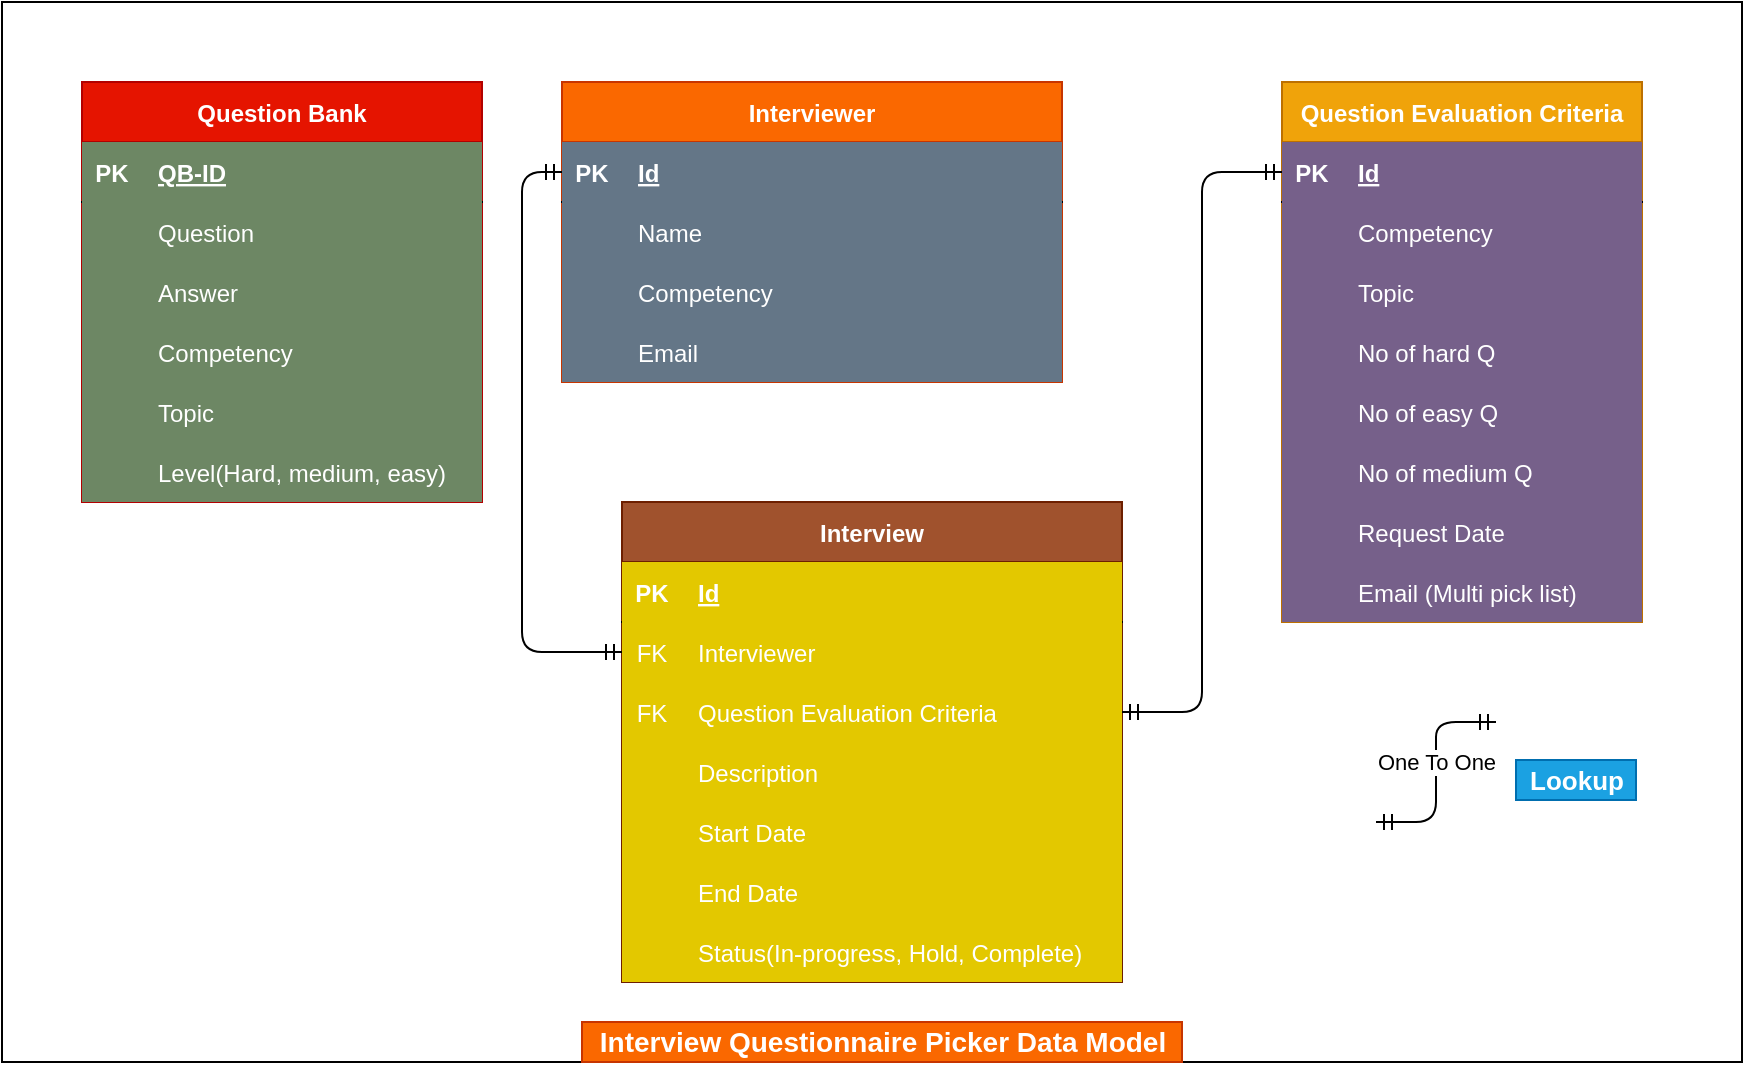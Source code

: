 <mxfile version="14.1.8" type="device"><diagram id="R2lEEEUBdFMjLlhIrx00" name="Page-1"><mxGraphModel dx="924" dy="474" grid="1" gridSize="10" guides="1" tooltips="1" connect="1" arrows="1" fold="1" page="1" pageScale="1" pageWidth="850" pageHeight="1100" math="0" shadow="0" extFonts="Permanent Marker^https://fonts.googleapis.com/css?family=Permanent+Marker"><root><mxCell id="0"/><mxCell id="1" parent="0"/><mxCell id="s-LgafWONnvlrmJ7wHZC-63" value="" style="rounded=0;whiteSpace=wrap;html=1;" vertex="1" parent="1"><mxGeometry y="40" width="870" height="530" as="geometry"/></mxCell><mxCell id="C-vyLk0tnHw3VtMMgP7b-2" value="Interviewer" style="shape=table;startSize=30;container=1;collapsible=1;childLayout=tableLayout;fixedRows=1;rowLines=0;fontStyle=1;align=center;resizeLast=1;fillColor=#fa6800;strokeColor=#C73500;fontColor=#ffffff;" parent="1" vertex="1"><mxGeometry x="280" y="80" width="250" height="150" as="geometry"/></mxCell><mxCell id="C-vyLk0tnHw3VtMMgP7b-3" value="" style="shape=partialRectangle;collapsible=0;dropTarget=0;pointerEvents=0;fillColor=none;points=[[0,0.5],[1,0.5]];portConstraint=eastwest;top=0;left=0;right=0;bottom=1;" parent="C-vyLk0tnHw3VtMMgP7b-2" vertex="1"><mxGeometry y="30" width="250" height="30" as="geometry"/></mxCell><mxCell id="C-vyLk0tnHw3VtMMgP7b-4" value="PK" style="shape=partialRectangle;overflow=hidden;connectable=0;fillColor=#647687;top=0;left=0;bottom=0;right=0;fontStyle=1;strokeColor=#314354;fontColor=#ffffff;" parent="C-vyLk0tnHw3VtMMgP7b-3" vertex="1"><mxGeometry width="30" height="30" as="geometry"/></mxCell><mxCell id="C-vyLk0tnHw3VtMMgP7b-5" value="Id" style="shape=partialRectangle;overflow=hidden;connectable=0;fillColor=#647687;top=0;left=0;bottom=0;right=0;align=left;spacingLeft=6;fontStyle=5;strokeColor=#314354;fontColor=#ffffff;" parent="C-vyLk0tnHw3VtMMgP7b-3" vertex="1"><mxGeometry x="30" width="220" height="30" as="geometry"/></mxCell><mxCell id="C-vyLk0tnHw3VtMMgP7b-6" value="" style="shape=partialRectangle;collapsible=0;dropTarget=0;pointerEvents=0;fillColor=none;points=[[0,0.5],[1,0.5]];portConstraint=eastwest;top=0;left=0;right=0;bottom=0;" parent="C-vyLk0tnHw3VtMMgP7b-2" vertex="1"><mxGeometry y="60" width="250" height="30" as="geometry"/></mxCell><mxCell id="C-vyLk0tnHw3VtMMgP7b-7" value="" style="shape=partialRectangle;overflow=hidden;connectable=0;fillColor=#647687;top=0;left=0;bottom=0;right=0;strokeColor=#314354;fontColor=#ffffff;" parent="C-vyLk0tnHw3VtMMgP7b-6" vertex="1"><mxGeometry width="30" height="30" as="geometry"/></mxCell><mxCell id="C-vyLk0tnHw3VtMMgP7b-8" value="Name" style="shape=partialRectangle;overflow=hidden;connectable=0;fillColor=#647687;top=0;left=0;bottom=0;right=0;align=left;spacingLeft=6;strokeColor=#314354;fontColor=#ffffff;" parent="C-vyLk0tnHw3VtMMgP7b-6" vertex="1"><mxGeometry x="30" width="220" height="30" as="geometry"/></mxCell><mxCell id="C-vyLk0tnHw3VtMMgP7b-9" value="" style="shape=partialRectangle;collapsible=0;dropTarget=0;pointerEvents=0;fillColor=none;points=[[0,0.5],[1,0.5]];portConstraint=eastwest;top=0;left=0;right=0;bottom=0;" parent="C-vyLk0tnHw3VtMMgP7b-2" vertex="1"><mxGeometry y="90" width="250" height="30" as="geometry"/></mxCell><mxCell id="C-vyLk0tnHw3VtMMgP7b-10" value="" style="shape=partialRectangle;overflow=hidden;connectable=0;fillColor=#647687;top=0;left=0;bottom=0;right=0;strokeColor=#314354;fontColor=#ffffff;" parent="C-vyLk0tnHw3VtMMgP7b-9" vertex="1"><mxGeometry width="30" height="30" as="geometry"/></mxCell><mxCell id="C-vyLk0tnHw3VtMMgP7b-11" value="Competency" style="shape=partialRectangle;overflow=hidden;connectable=0;fillColor=#647687;top=0;left=0;bottom=0;right=0;align=left;spacingLeft=6;strokeColor=#314354;fontColor=#ffffff;" parent="C-vyLk0tnHw3VtMMgP7b-9" vertex="1"><mxGeometry x="30" width="220" height="30" as="geometry"/></mxCell><mxCell id="s-LgafWONnvlrmJ7wHZC-16" value="" style="shape=partialRectangle;collapsible=0;dropTarget=0;pointerEvents=0;fillColor=none;top=0;left=0;bottom=0;right=0;points=[[0,0.5],[1,0.5]];portConstraint=eastwest;" vertex="1" parent="C-vyLk0tnHw3VtMMgP7b-2"><mxGeometry y="120" width="250" height="30" as="geometry"/></mxCell><mxCell id="s-LgafWONnvlrmJ7wHZC-17" value="" style="shape=partialRectangle;connectable=0;fillColor=#647687;top=0;left=0;bottom=0;right=0;editable=1;overflow=hidden;strokeColor=#314354;fontColor=#ffffff;" vertex="1" parent="s-LgafWONnvlrmJ7wHZC-16"><mxGeometry width="30" height="30" as="geometry"/></mxCell><mxCell id="s-LgafWONnvlrmJ7wHZC-18" value="Email" style="shape=partialRectangle;connectable=0;fillColor=#647687;top=0;left=0;bottom=0;right=0;align=left;spacingLeft=6;overflow=hidden;strokeColor=#314354;fontColor=#ffffff;" vertex="1" parent="s-LgafWONnvlrmJ7wHZC-16"><mxGeometry x="30" width="220" height="30" as="geometry"/></mxCell><mxCell id="C-vyLk0tnHw3VtMMgP7b-13" value="Interview" style="shape=table;startSize=30;container=1;collapsible=1;childLayout=tableLayout;fixedRows=1;rowLines=0;fontStyle=1;align=center;resizeLast=1;fillColor=#a0522d;strokeColor=#6D1F00;fontColor=#ffffff;" parent="1" vertex="1"><mxGeometry x="310" y="290" width="250" height="240" as="geometry"/></mxCell><mxCell id="C-vyLk0tnHw3VtMMgP7b-14" value="" style="shape=partialRectangle;collapsible=0;dropTarget=0;pointerEvents=0;fillColor=none;points=[[0,0.5],[1,0.5]];portConstraint=eastwest;top=0;left=0;right=0;bottom=1;" parent="C-vyLk0tnHw3VtMMgP7b-13" vertex="1"><mxGeometry y="30" width="250" height="30" as="geometry"/></mxCell><mxCell id="C-vyLk0tnHw3VtMMgP7b-15" value="PK" style="shape=partialRectangle;overflow=hidden;connectable=0;fillColor=#e3c800;top=0;left=0;bottom=0;right=0;fontStyle=1;strokeColor=#B09500;fontColor=#ffffff;" parent="C-vyLk0tnHw3VtMMgP7b-14" vertex="1"><mxGeometry width="30" height="30" as="geometry"/></mxCell><mxCell id="C-vyLk0tnHw3VtMMgP7b-16" value="Id" style="shape=partialRectangle;overflow=hidden;connectable=0;fillColor=#e3c800;top=0;left=0;bottom=0;right=0;align=left;spacingLeft=6;fontStyle=5;strokeColor=#B09500;fontColor=#ffffff;" parent="C-vyLk0tnHw3VtMMgP7b-14" vertex="1"><mxGeometry x="30" width="220" height="30" as="geometry"/></mxCell><mxCell id="s-LgafWONnvlrmJ7wHZC-19" value="" style="shape=partialRectangle;collapsible=0;dropTarget=0;pointerEvents=0;fillColor=none;top=0;left=0;bottom=0;right=0;points=[[0,0.5],[1,0.5]];portConstraint=eastwest;" vertex="1" parent="C-vyLk0tnHw3VtMMgP7b-13"><mxGeometry y="60" width="250" height="30" as="geometry"/></mxCell><mxCell id="s-LgafWONnvlrmJ7wHZC-20" value="FK" style="shape=partialRectangle;connectable=0;fillColor=#e3c800;top=0;left=0;bottom=0;right=0;fontStyle=0;overflow=hidden;strokeColor=#B09500;fontColor=#ffffff;" vertex="1" parent="s-LgafWONnvlrmJ7wHZC-19"><mxGeometry width="30" height="30" as="geometry"/></mxCell><mxCell id="s-LgafWONnvlrmJ7wHZC-21" value="Interviewer" style="shape=partialRectangle;connectable=0;fillColor=#e3c800;top=0;left=0;bottom=0;right=0;align=left;spacingLeft=6;fontStyle=0;overflow=hidden;strokeColor=#B09500;fontColor=#ffffff;" vertex="1" parent="s-LgafWONnvlrmJ7wHZC-19"><mxGeometry x="30" width="220" height="30" as="geometry"/></mxCell><mxCell id="s-LgafWONnvlrmJ7wHZC-23" value="" style="shape=partialRectangle;collapsible=0;dropTarget=0;pointerEvents=0;fillColor=none;top=0;left=0;bottom=0;right=0;points=[[0,0.5],[1,0.5]];portConstraint=eastwest;" vertex="1" parent="C-vyLk0tnHw3VtMMgP7b-13"><mxGeometry y="90" width="250" height="30" as="geometry"/></mxCell><mxCell id="s-LgafWONnvlrmJ7wHZC-24" value="FK" style="shape=partialRectangle;connectable=0;fillColor=#e3c800;top=0;left=0;bottom=0;right=0;fontStyle=0;overflow=hidden;strokeColor=#B09500;fontColor=#ffffff;" vertex="1" parent="s-LgafWONnvlrmJ7wHZC-23"><mxGeometry width="30" height="30" as="geometry"/></mxCell><mxCell id="s-LgafWONnvlrmJ7wHZC-25" value="Question Evaluation Criteria" style="shape=partialRectangle;connectable=0;fillColor=#e3c800;top=0;left=0;bottom=0;right=0;align=left;spacingLeft=6;fontStyle=0;overflow=hidden;strokeColor=#B09500;fontColor=#ffffff;" vertex="1" parent="s-LgafWONnvlrmJ7wHZC-23"><mxGeometry x="30" width="220" height="30" as="geometry"/></mxCell><mxCell id="C-vyLk0tnHw3VtMMgP7b-17" value="" style="shape=partialRectangle;collapsible=0;dropTarget=0;pointerEvents=0;fillColor=none;points=[[0,0.5],[1,0.5]];portConstraint=eastwest;top=0;left=0;right=0;bottom=0;" parent="C-vyLk0tnHw3VtMMgP7b-13" vertex="1"><mxGeometry y="120" width="250" height="30" as="geometry"/></mxCell><mxCell id="C-vyLk0tnHw3VtMMgP7b-18" value="" style="shape=partialRectangle;overflow=hidden;connectable=0;fillColor=#e3c800;top=0;left=0;bottom=0;right=0;strokeColor=#B09500;fontColor=#ffffff;" parent="C-vyLk0tnHw3VtMMgP7b-17" vertex="1"><mxGeometry width="30" height="30" as="geometry"/></mxCell><mxCell id="C-vyLk0tnHw3VtMMgP7b-19" value="Description" style="shape=partialRectangle;overflow=hidden;connectable=0;fillColor=#e3c800;top=0;left=0;bottom=0;right=0;align=left;spacingLeft=6;strokeColor=#B09500;fontColor=#ffffff;" parent="C-vyLk0tnHw3VtMMgP7b-17" vertex="1"><mxGeometry x="30" width="220" height="30" as="geometry"/></mxCell><mxCell id="C-vyLk0tnHw3VtMMgP7b-20" value="" style="shape=partialRectangle;collapsible=0;dropTarget=0;pointerEvents=0;fillColor=none;points=[[0,0.5],[1,0.5]];portConstraint=eastwest;top=0;left=0;right=0;bottom=0;" parent="C-vyLk0tnHw3VtMMgP7b-13" vertex="1"><mxGeometry y="150" width="250" height="30" as="geometry"/></mxCell><mxCell id="C-vyLk0tnHw3VtMMgP7b-21" value="" style="shape=partialRectangle;overflow=hidden;connectable=0;fillColor=#e3c800;top=0;left=0;bottom=0;right=0;strokeColor=#B09500;fontColor=#ffffff;" parent="C-vyLk0tnHw3VtMMgP7b-20" vertex="1"><mxGeometry width="30" height="30" as="geometry"/></mxCell><mxCell id="C-vyLk0tnHw3VtMMgP7b-22" value="Start Date" style="shape=partialRectangle;overflow=hidden;connectable=0;fillColor=#e3c800;top=0;left=0;bottom=0;right=0;align=left;spacingLeft=6;strokeColor=#B09500;fontColor=#ffffff;" parent="C-vyLk0tnHw3VtMMgP7b-20" vertex="1"><mxGeometry x="30" width="220" height="30" as="geometry"/></mxCell><mxCell id="s-LgafWONnvlrmJ7wHZC-26" value="" style="shape=partialRectangle;collapsible=0;dropTarget=0;pointerEvents=0;fillColor=none;top=0;left=0;bottom=0;right=0;points=[[0,0.5],[1,0.5]];portConstraint=eastwest;" vertex="1" parent="C-vyLk0tnHw3VtMMgP7b-13"><mxGeometry y="180" width="250" height="30" as="geometry"/></mxCell><mxCell id="s-LgafWONnvlrmJ7wHZC-27" value="" style="shape=partialRectangle;connectable=0;fillColor=#e3c800;top=0;left=0;bottom=0;right=0;editable=1;overflow=hidden;strokeColor=#B09500;fontColor=#ffffff;" vertex="1" parent="s-LgafWONnvlrmJ7wHZC-26"><mxGeometry width="30" height="30" as="geometry"/></mxCell><mxCell id="s-LgafWONnvlrmJ7wHZC-28" value="End Date" style="shape=partialRectangle;connectable=0;fillColor=#e3c800;top=0;left=0;bottom=0;right=0;align=left;spacingLeft=6;overflow=hidden;strokeColor=#B09500;fontColor=#ffffff;" vertex="1" parent="s-LgafWONnvlrmJ7wHZC-26"><mxGeometry x="30" width="220" height="30" as="geometry"/></mxCell><mxCell id="s-LgafWONnvlrmJ7wHZC-29" value="" style="shape=partialRectangle;collapsible=0;dropTarget=0;pointerEvents=0;fillColor=none;top=0;left=0;bottom=0;right=0;points=[[0,0.5],[1,0.5]];portConstraint=eastwest;" vertex="1" parent="C-vyLk0tnHw3VtMMgP7b-13"><mxGeometry y="210" width="250" height="30" as="geometry"/></mxCell><mxCell id="s-LgafWONnvlrmJ7wHZC-30" value="" style="shape=partialRectangle;connectable=0;fillColor=#e3c800;top=0;left=0;bottom=0;right=0;editable=1;overflow=hidden;strokeColor=#B09500;fontColor=#ffffff;" vertex="1" parent="s-LgafWONnvlrmJ7wHZC-29"><mxGeometry width="30" height="30" as="geometry"/></mxCell><mxCell id="s-LgafWONnvlrmJ7wHZC-31" value="Status(In-progress, Hold, Complete)" style="shape=partialRectangle;connectable=0;fillColor=#e3c800;top=0;left=0;bottom=0;right=0;align=left;spacingLeft=6;overflow=hidden;strokeColor=#B09500;fontColor=#ffffff;" vertex="1" parent="s-LgafWONnvlrmJ7wHZC-29"><mxGeometry x="30" width="220" height="30" as="geometry"/></mxCell><mxCell id="C-vyLk0tnHw3VtMMgP7b-23" value="Question Bank" style="shape=table;startSize=30;container=1;collapsible=1;childLayout=tableLayout;fixedRows=1;rowLines=0;fontStyle=1;align=center;resizeLast=1;fillColor=#e51400;strokeColor=#B20000;fontColor=#ffffff;" parent="1" vertex="1"><mxGeometry x="40" y="80" width="200" height="210" as="geometry"/></mxCell><mxCell id="C-vyLk0tnHw3VtMMgP7b-24" value="" style="shape=partialRectangle;collapsible=0;dropTarget=0;pointerEvents=0;fillColor=none;points=[[0,0.5],[1,0.5]];portConstraint=eastwest;top=0;left=0;right=0;bottom=1;" parent="C-vyLk0tnHw3VtMMgP7b-23" vertex="1"><mxGeometry y="30" width="200" height="30" as="geometry"/></mxCell><mxCell id="C-vyLk0tnHw3VtMMgP7b-25" value="PK" style="shape=partialRectangle;overflow=hidden;connectable=0;fillColor=#6d8764;top=0;left=0;bottom=0;right=0;fontStyle=1;strokeColor=#3A5431;fontColor=#ffffff;" parent="C-vyLk0tnHw3VtMMgP7b-24" vertex="1"><mxGeometry width="30" height="30" as="geometry"/></mxCell><mxCell id="C-vyLk0tnHw3VtMMgP7b-26" value="QB-ID" style="shape=partialRectangle;overflow=hidden;connectable=0;fillColor=#6d8764;top=0;left=0;bottom=0;right=0;align=left;spacingLeft=6;fontStyle=5;strokeColor=#3A5431;fontColor=#ffffff;" parent="C-vyLk0tnHw3VtMMgP7b-24" vertex="1"><mxGeometry x="30" width="170" height="30" as="geometry"/></mxCell><mxCell id="C-vyLk0tnHw3VtMMgP7b-27" value="" style="shape=partialRectangle;collapsible=0;dropTarget=0;pointerEvents=0;fillColor=none;points=[[0,0.5],[1,0.5]];portConstraint=eastwest;top=0;left=0;right=0;bottom=0;" parent="C-vyLk0tnHw3VtMMgP7b-23" vertex="1"><mxGeometry y="60" width="200" height="30" as="geometry"/></mxCell><mxCell id="C-vyLk0tnHw3VtMMgP7b-28" value="" style="shape=partialRectangle;overflow=hidden;connectable=0;fillColor=#6d8764;top=0;left=0;bottom=0;right=0;strokeColor=#3A5431;fontColor=#ffffff;" parent="C-vyLk0tnHw3VtMMgP7b-27" vertex="1"><mxGeometry width="30" height="30" as="geometry"/></mxCell><mxCell id="C-vyLk0tnHw3VtMMgP7b-29" value="Question" style="shape=partialRectangle;overflow=hidden;connectable=0;fillColor=#6d8764;top=0;left=0;bottom=0;right=0;align=left;spacingLeft=6;strokeColor=#3A5431;fontColor=#ffffff;" parent="C-vyLk0tnHw3VtMMgP7b-27" vertex="1"><mxGeometry x="30" width="170" height="30" as="geometry"/></mxCell><mxCell id="s-LgafWONnvlrmJ7wHZC-4" value="" style="shape=partialRectangle;collapsible=0;dropTarget=0;pointerEvents=0;fillColor=none;top=0;left=0;bottom=0;right=0;points=[[0,0.5],[1,0.5]];portConstraint=eastwest;" vertex="1" parent="C-vyLk0tnHw3VtMMgP7b-23"><mxGeometry y="90" width="200" height="30" as="geometry"/></mxCell><mxCell id="s-LgafWONnvlrmJ7wHZC-5" value="" style="shape=partialRectangle;connectable=0;fillColor=#6d8764;top=0;left=0;bottom=0;right=0;editable=1;overflow=hidden;strokeColor=#3A5431;fontColor=#ffffff;" vertex="1" parent="s-LgafWONnvlrmJ7wHZC-4"><mxGeometry width="30" height="30" as="geometry"/></mxCell><mxCell id="s-LgafWONnvlrmJ7wHZC-6" value="Answer" style="shape=partialRectangle;connectable=0;fillColor=#6d8764;top=0;left=0;bottom=0;right=0;align=left;spacingLeft=6;overflow=hidden;strokeColor=#3A5431;fontColor=#ffffff;" vertex="1" parent="s-LgafWONnvlrmJ7wHZC-4"><mxGeometry x="30" width="170" height="30" as="geometry"/></mxCell><mxCell id="s-LgafWONnvlrmJ7wHZC-7" value="" style="shape=partialRectangle;collapsible=0;dropTarget=0;pointerEvents=0;fillColor=none;top=0;left=0;bottom=0;right=0;points=[[0,0.5],[1,0.5]];portConstraint=eastwest;" vertex="1" parent="C-vyLk0tnHw3VtMMgP7b-23"><mxGeometry y="120" width="200" height="30" as="geometry"/></mxCell><mxCell id="s-LgafWONnvlrmJ7wHZC-8" value="" style="shape=partialRectangle;connectable=0;fillColor=#6d8764;top=0;left=0;bottom=0;right=0;editable=1;overflow=hidden;strokeColor=#3A5431;fontColor=#ffffff;" vertex="1" parent="s-LgafWONnvlrmJ7wHZC-7"><mxGeometry width="30" height="30" as="geometry"/></mxCell><mxCell id="s-LgafWONnvlrmJ7wHZC-9" value="Competency" style="shape=partialRectangle;connectable=0;fillColor=#6d8764;top=0;left=0;bottom=0;right=0;align=left;spacingLeft=6;overflow=hidden;strokeColor=#3A5431;fontColor=#ffffff;" vertex="1" parent="s-LgafWONnvlrmJ7wHZC-7"><mxGeometry x="30" width="170" height="30" as="geometry"/></mxCell><mxCell id="s-LgafWONnvlrmJ7wHZC-10" value="" style="shape=partialRectangle;collapsible=0;dropTarget=0;pointerEvents=0;fillColor=none;top=0;left=0;bottom=0;right=0;points=[[0,0.5],[1,0.5]];portConstraint=eastwest;" vertex="1" parent="C-vyLk0tnHw3VtMMgP7b-23"><mxGeometry y="150" width="200" height="30" as="geometry"/></mxCell><mxCell id="s-LgafWONnvlrmJ7wHZC-11" value="" style="shape=partialRectangle;connectable=0;fillColor=#6d8764;top=0;left=0;bottom=0;right=0;fontStyle=0;overflow=hidden;strokeColor=#3A5431;fontColor=#ffffff;" vertex="1" parent="s-LgafWONnvlrmJ7wHZC-10"><mxGeometry width="30" height="30" as="geometry"/></mxCell><mxCell id="s-LgafWONnvlrmJ7wHZC-12" value="Topic" style="shape=partialRectangle;connectable=0;fillColor=#6d8764;top=0;left=0;bottom=0;right=0;align=left;spacingLeft=6;fontStyle=0;overflow=hidden;strokeColor=#3A5431;fontColor=#ffffff;" vertex="1" parent="s-LgafWONnvlrmJ7wHZC-10"><mxGeometry x="30" width="170" height="30" as="geometry"/></mxCell><mxCell id="s-LgafWONnvlrmJ7wHZC-13" value="" style="shape=partialRectangle;collapsible=0;dropTarget=0;pointerEvents=0;fillColor=none;top=0;left=0;bottom=0;right=0;points=[[0,0.5],[1,0.5]];portConstraint=eastwest;" vertex="1" parent="C-vyLk0tnHw3VtMMgP7b-23"><mxGeometry y="180" width="200" height="30" as="geometry"/></mxCell><mxCell id="s-LgafWONnvlrmJ7wHZC-14" value="" style="shape=partialRectangle;connectable=0;fillColor=#6d8764;top=0;left=0;bottom=0;right=0;editable=1;overflow=hidden;strokeColor=#3A5431;fontColor=#ffffff;" vertex="1" parent="s-LgafWONnvlrmJ7wHZC-13"><mxGeometry width="30" height="30" as="geometry"/></mxCell><mxCell id="s-LgafWONnvlrmJ7wHZC-15" value="Level(Hard, medium, easy)" style="shape=partialRectangle;connectable=0;fillColor=#6d8764;top=0;left=0;bottom=0;right=0;align=left;spacingLeft=6;overflow=hidden;strokeColor=#3A5431;fontColor=#ffffff;" vertex="1" parent="s-LgafWONnvlrmJ7wHZC-13"><mxGeometry x="30" width="170" height="30" as="geometry"/></mxCell><mxCell id="s-LgafWONnvlrmJ7wHZC-32" value="Question Evaluation Criteria" style="shape=table;startSize=30;container=1;collapsible=1;childLayout=tableLayout;fixedRows=1;rowLines=0;fontStyle=1;align=center;resizeLast=1;fillColor=#f0a30a;strokeColor=#BD7000;fontColor=#ffffff;" vertex="1" parent="1"><mxGeometry x="640" y="80" width="180" height="270" as="geometry"/></mxCell><mxCell id="s-LgafWONnvlrmJ7wHZC-33" value="" style="shape=partialRectangle;collapsible=0;dropTarget=0;pointerEvents=0;fillColor=none;top=0;left=0;bottom=1;right=0;points=[[0,0.5],[1,0.5]];portConstraint=eastwest;" vertex="1" parent="s-LgafWONnvlrmJ7wHZC-32"><mxGeometry y="30" width="180" height="30" as="geometry"/></mxCell><mxCell id="s-LgafWONnvlrmJ7wHZC-34" value="PK" style="shape=partialRectangle;connectable=0;fillColor=#76608a;top=0;left=0;bottom=0;right=0;fontStyle=1;overflow=hidden;strokeColor=#432D57;fontColor=#ffffff;" vertex="1" parent="s-LgafWONnvlrmJ7wHZC-33"><mxGeometry width="30" height="30" as="geometry"/></mxCell><mxCell id="s-LgafWONnvlrmJ7wHZC-35" value="Id" style="shape=partialRectangle;connectable=0;fillColor=#76608a;top=0;left=0;bottom=0;right=0;align=left;spacingLeft=6;fontStyle=5;overflow=hidden;strokeColor=#432D57;fontColor=#ffffff;" vertex="1" parent="s-LgafWONnvlrmJ7wHZC-33"><mxGeometry x="30" width="150" height="30" as="geometry"/></mxCell><mxCell id="s-LgafWONnvlrmJ7wHZC-36" value="" style="shape=partialRectangle;collapsible=0;dropTarget=0;pointerEvents=0;fillColor=none;top=0;left=0;bottom=0;right=0;points=[[0,0.5],[1,0.5]];portConstraint=eastwest;" vertex="1" parent="s-LgafWONnvlrmJ7wHZC-32"><mxGeometry y="60" width="180" height="30" as="geometry"/></mxCell><mxCell id="s-LgafWONnvlrmJ7wHZC-37" value="" style="shape=partialRectangle;connectable=0;fillColor=#76608a;top=0;left=0;bottom=0;right=0;editable=1;overflow=hidden;strokeColor=#432D57;fontColor=#ffffff;" vertex="1" parent="s-LgafWONnvlrmJ7wHZC-36"><mxGeometry width="30" height="30" as="geometry"/></mxCell><mxCell id="s-LgafWONnvlrmJ7wHZC-38" value="Competency" style="shape=partialRectangle;connectable=0;fillColor=#76608a;top=0;left=0;bottom=0;right=0;align=left;spacingLeft=6;overflow=hidden;strokeColor=#432D57;fontColor=#ffffff;" vertex="1" parent="s-LgafWONnvlrmJ7wHZC-36"><mxGeometry x="30" width="150" height="30" as="geometry"/></mxCell><mxCell id="s-LgafWONnvlrmJ7wHZC-39" value="" style="shape=partialRectangle;collapsible=0;dropTarget=0;pointerEvents=0;fillColor=none;top=0;left=0;bottom=0;right=0;points=[[0,0.5],[1,0.5]];portConstraint=eastwest;" vertex="1" parent="s-LgafWONnvlrmJ7wHZC-32"><mxGeometry y="90" width="180" height="30" as="geometry"/></mxCell><mxCell id="s-LgafWONnvlrmJ7wHZC-40" value="" style="shape=partialRectangle;connectable=0;fillColor=#76608a;top=0;left=0;bottom=0;right=0;editable=1;overflow=hidden;strokeColor=#432D57;fontColor=#ffffff;" vertex="1" parent="s-LgafWONnvlrmJ7wHZC-39"><mxGeometry width="30" height="30" as="geometry"/></mxCell><mxCell id="s-LgafWONnvlrmJ7wHZC-41" value="Topic" style="shape=partialRectangle;connectable=0;fillColor=#76608a;top=0;left=0;bottom=0;right=0;align=left;spacingLeft=6;overflow=hidden;strokeColor=#432D57;fontColor=#ffffff;" vertex="1" parent="s-LgafWONnvlrmJ7wHZC-39"><mxGeometry x="30" width="150" height="30" as="geometry"/></mxCell><mxCell id="s-LgafWONnvlrmJ7wHZC-42" value="" style="shape=partialRectangle;collapsible=0;dropTarget=0;pointerEvents=0;fillColor=none;top=0;left=0;bottom=0;right=0;points=[[0,0.5],[1,0.5]];portConstraint=eastwest;" vertex="1" parent="s-LgafWONnvlrmJ7wHZC-32"><mxGeometry y="120" width="180" height="30" as="geometry"/></mxCell><mxCell id="s-LgafWONnvlrmJ7wHZC-43" value="" style="shape=partialRectangle;connectable=0;fillColor=#76608a;top=0;left=0;bottom=0;right=0;editable=1;overflow=hidden;strokeColor=#432D57;fontColor=#ffffff;" vertex="1" parent="s-LgafWONnvlrmJ7wHZC-42"><mxGeometry width="30" height="30" as="geometry"/></mxCell><mxCell id="s-LgafWONnvlrmJ7wHZC-44" value="No of hard Q" style="shape=partialRectangle;connectable=0;fillColor=#76608a;top=0;left=0;bottom=0;right=0;align=left;spacingLeft=6;overflow=hidden;strokeColor=#432D57;fontColor=#ffffff;" vertex="1" parent="s-LgafWONnvlrmJ7wHZC-42"><mxGeometry x="30" width="150" height="30" as="geometry"/></mxCell><mxCell id="s-LgafWONnvlrmJ7wHZC-48" value="" style="shape=partialRectangle;collapsible=0;dropTarget=0;pointerEvents=0;fillColor=none;top=0;left=0;bottom=0;right=0;points=[[0,0.5],[1,0.5]];portConstraint=eastwest;" vertex="1" parent="s-LgafWONnvlrmJ7wHZC-32"><mxGeometry y="150" width="180" height="30" as="geometry"/></mxCell><mxCell id="s-LgafWONnvlrmJ7wHZC-49" value="" style="shape=partialRectangle;connectable=0;fillColor=#76608a;top=0;left=0;bottom=0;right=0;editable=1;overflow=hidden;strokeColor=#432D57;fontColor=#ffffff;" vertex="1" parent="s-LgafWONnvlrmJ7wHZC-48"><mxGeometry width="30" height="30" as="geometry"/></mxCell><mxCell id="s-LgafWONnvlrmJ7wHZC-50" value="No of easy Q" style="shape=partialRectangle;connectable=0;fillColor=#76608a;top=0;left=0;bottom=0;right=0;align=left;spacingLeft=6;overflow=hidden;strokeColor=#432D57;fontColor=#ffffff;" vertex="1" parent="s-LgafWONnvlrmJ7wHZC-48"><mxGeometry x="30" width="150" height="30" as="geometry"/></mxCell><mxCell id="s-LgafWONnvlrmJ7wHZC-51" value="" style="shape=partialRectangle;collapsible=0;dropTarget=0;pointerEvents=0;fillColor=none;top=0;left=0;bottom=0;right=0;points=[[0,0.5],[1,0.5]];portConstraint=eastwest;" vertex="1" parent="s-LgafWONnvlrmJ7wHZC-32"><mxGeometry y="180" width="180" height="30" as="geometry"/></mxCell><mxCell id="s-LgafWONnvlrmJ7wHZC-52" value="" style="shape=partialRectangle;connectable=0;fillColor=#76608a;top=0;left=0;bottom=0;right=0;editable=1;overflow=hidden;strokeColor=#432D57;fontColor=#ffffff;" vertex="1" parent="s-LgafWONnvlrmJ7wHZC-51"><mxGeometry width="30" height="30" as="geometry"/></mxCell><mxCell id="s-LgafWONnvlrmJ7wHZC-53" value="No of medium Q" style="shape=partialRectangle;connectable=0;fillColor=#76608a;top=0;left=0;bottom=0;right=0;align=left;spacingLeft=6;overflow=hidden;strokeColor=#432D57;fontColor=#ffffff;" vertex="1" parent="s-LgafWONnvlrmJ7wHZC-51"><mxGeometry x="30" width="150" height="30" as="geometry"/></mxCell><mxCell id="s-LgafWONnvlrmJ7wHZC-54" value="" style="shape=partialRectangle;collapsible=0;dropTarget=0;pointerEvents=0;fillColor=none;top=0;left=0;bottom=0;right=0;points=[[0,0.5],[1,0.5]];portConstraint=eastwest;" vertex="1" parent="s-LgafWONnvlrmJ7wHZC-32"><mxGeometry y="210" width="180" height="30" as="geometry"/></mxCell><mxCell id="s-LgafWONnvlrmJ7wHZC-55" value="" style="shape=partialRectangle;connectable=0;fillColor=#76608a;top=0;left=0;bottom=0;right=0;editable=1;overflow=hidden;strokeColor=#432D57;fontColor=#ffffff;" vertex="1" parent="s-LgafWONnvlrmJ7wHZC-54"><mxGeometry width="30" height="30" as="geometry"/></mxCell><mxCell id="s-LgafWONnvlrmJ7wHZC-56" value="Request Date" style="shape=partialRectangle;connectable=0;fillColor=#76608a;top=0;left=0;bottom=0;right=0;align=left;spacingLeft=6;overflow=hidden;strokeColor=#432D57;fontColor=#ffffff;" vertex="1" parent="s-LgafWONnvlrmJ7wHZC-54"><mxGeometry x="30" width="150" height="30" as="geometry"/></mxCell><mxCell id="s-LgafWONnvlrmJ7wHZC-45" value="" style="shape=partialRectangle;collapsible=0;dropTarget=0;pointerEvents=0;fillColor=none;top=0;left=0;bottom=0;right=0;points=[[0,0.5],[1,0.5]];portConstraint=eastwest;" vertex="1" parent="s-LgafWONnvlrmJ7wHZC-32"><mxGeometry y="240" width="180" height="30" as="geometry"/></mxCell><mxCell id="s-LgafWONnvlrmJ7wHZC-46" value="" style="shape=partialRectangle;connectable=0;fillColor=#76608a;top=0;left=0;bottom=0;right=0;editable=1;overflow=hidden;strokeColor=#432D57;fontColor=#ffffff;" vertex="1" parent="s-LgafWONnvlrmJ7wHZC-45"><mxGeometry width="30" height="30" as="geometry"/></mxCell><mxCell id="s-LgafWONnvlrmJ7wHZC-47" value="Email (Multi pick list)" style="shape=partialRectangle;connectable=0;fillColor=#76608a;top=0;left=0;bottom=0;right=0;align=left;spacingLeft=6;overflow=hidden;strokeColor=#432D57;fontColor=#ffffff;" vertex="1" parent="s-LgafWONnvlrmJ7wHZC-45"><mxGeometry x="30" width="150" height="30" as="geometry"/></mxCell><mxCell id="s-LgafWONnvlrmJ7wHZC-57" value="" style="edgeStyle=orthogonalEdgeStyle;fontSize=12;html=1;endArrow=ERmandOne;startArrow=ERmandOne;entryX=0;entryY=0.5;entryDx=0;entryDy=0;" edge="1" parent="1" source="s-LgafWONnvlrmJ7wHZC-19" target="C-vyLk0tnHw3VtMMgP7b-3"><mxGeometry width="100" height="100" relative="1" as="geometry"><mxPoint x="370" y="380" as="sourcePoint"/><mxPoint x="470" y="280" as="targetPoint"/><Array as="points"><mxPoint x="260" y="365"/><mxPoint x="260" y="125"/></Array></mxGeometry></mxCell><mxCell id="s-LgafWONnvlrmJ7wHZC-59" value="" style="edgeStyle=orthogonalEdgeStyle;fontSize=12;html=1;endArrow=ERmandOne;startArrow=ERmandOne;exitX=1;exitY=0.5;exitDx=0;exitDy=0;entryX=0;entryY=0.5;entryDx=0;entryDy=0;" edge="1" parent="1" source="s-LgafWONnvlrmJ7wHZC-23" target="s-LgafWONnvlrmJ7wHZC-33"><mxGeometry width="100" height="100" relative="1" as="geometry"><mxPoint x="560" y="390" as="sourcePoint"/><mxPoint x="660" y="290" as="targetPoint"/></mxGeometry></mxCell><mxCell id="s-LgafWONnvlrmJ7wHZC-60" value="" style="edgeStyle=entityRelationEdgeStyle;fontSize=12;html=1;endArrow=ERmandOne;startArrow=ERmandOne;" edge="1" parent="1"><mxGeometry width="100" height="100" relative="1" as="geometry"><mxPoint x="687" y="450" as="sourcePoint"/><mxPoint x="747" y="400" as="targetPoint"/></mxGeometry></mxCell><mxCell id="s-LgafWONnvlrmJ7wHZC-61" value="One To One" style="edgeLabel;html=1;align=center;verticalAlign=middle;resizable=0;points=[];" vertex="1" connectable="0" parent="s-LgafWONnvlrmJ7wHZC-60"><mxGeometry x="0.103" relative="1" as="geometry"><mxPoint as="offset"/></mxGeometry></mxCell><mxCell id="s-LgafWONnvlrmJ7wHZC-62" value="&lt;b&gt;&lt;font style=&quot;font-size: 13px&quot; color=&quot;#ffffff&quot;&gt;Lookup&lt;/font&gt;&lt;/b&gt;" style="text;html=1;align=center;verticalAlign=middle;resizable=0;points=[];autosize=1;fillColor=#1ba1e2;strokeColor=#006EAF;fontColor=#ffffff;" vertex="1" parent="1"><mxGeometry x="757" y="419" width="60" height="20" as="geometry"/></mxCell><mxCell id="s-LgafWONnvlrmJ7wHZC-64" value="&lt;font style=&quot;font-size: 14px&quot; color=&quot;#ffffff&quot;&gt;&lt;b&gt;Interview Questionnaire Picker Data Model&lt;/b&gt;&lt;/font&gt;" style="text;html=1;align=center;verticalAlign=middle;resizable=0;points=[];autosize=1;fillColor=#fa6800;strokeColor=#C73500;fontColor=#ffffff;" vertex="1" parent="1"><mxGeometry x="290" y="550" width="300" height="20" as="geometry"/></mxCell></root></mxGraphModel></diagram></mxfile>